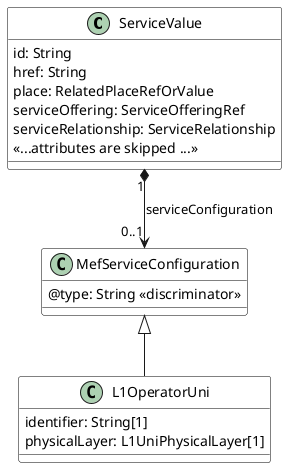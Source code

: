 @startuml
skinparam {
    ClassBackgroundColor White
    ClassBorderColor Black
}

class ServiceValue {
    id: String
    href: String
    place: RelatedPlaceRefOrValue
    serviceOffering: ServiceOfferingRef
    serviceRelationship: ServiceRelationship
    << ...attributes are skipped ...>>
}

class MefServiceConfiguration {
    @type: String <<discriminator>>
}

class L1OperatorUni {
    identifier: String[1]
    physicalLayer: L1UniPhysicalLayer[1]
}

MefServiceConfiguration <|-- L1OperatorUni
ServiceValue "1" *--> "0..1" MefServiceConfiguration: serviceConfiguration

@enduml